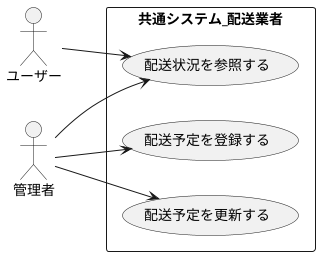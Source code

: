 @startuml ユースケース図_共通システム_配送業者
left to right direction

actor ユーザー as User
actor 管理者 as Admin

rectangle 共通システム_配送業者 {
    usecase "配送状況を参照する" as UC1
    usecase "配送予定を登録する" as UC2
    usecase "配送予定を更新する" as UC3
}

User --> UC1

Admin --> UC1
Admin --> UC2
Admin --> UC3

@enduml